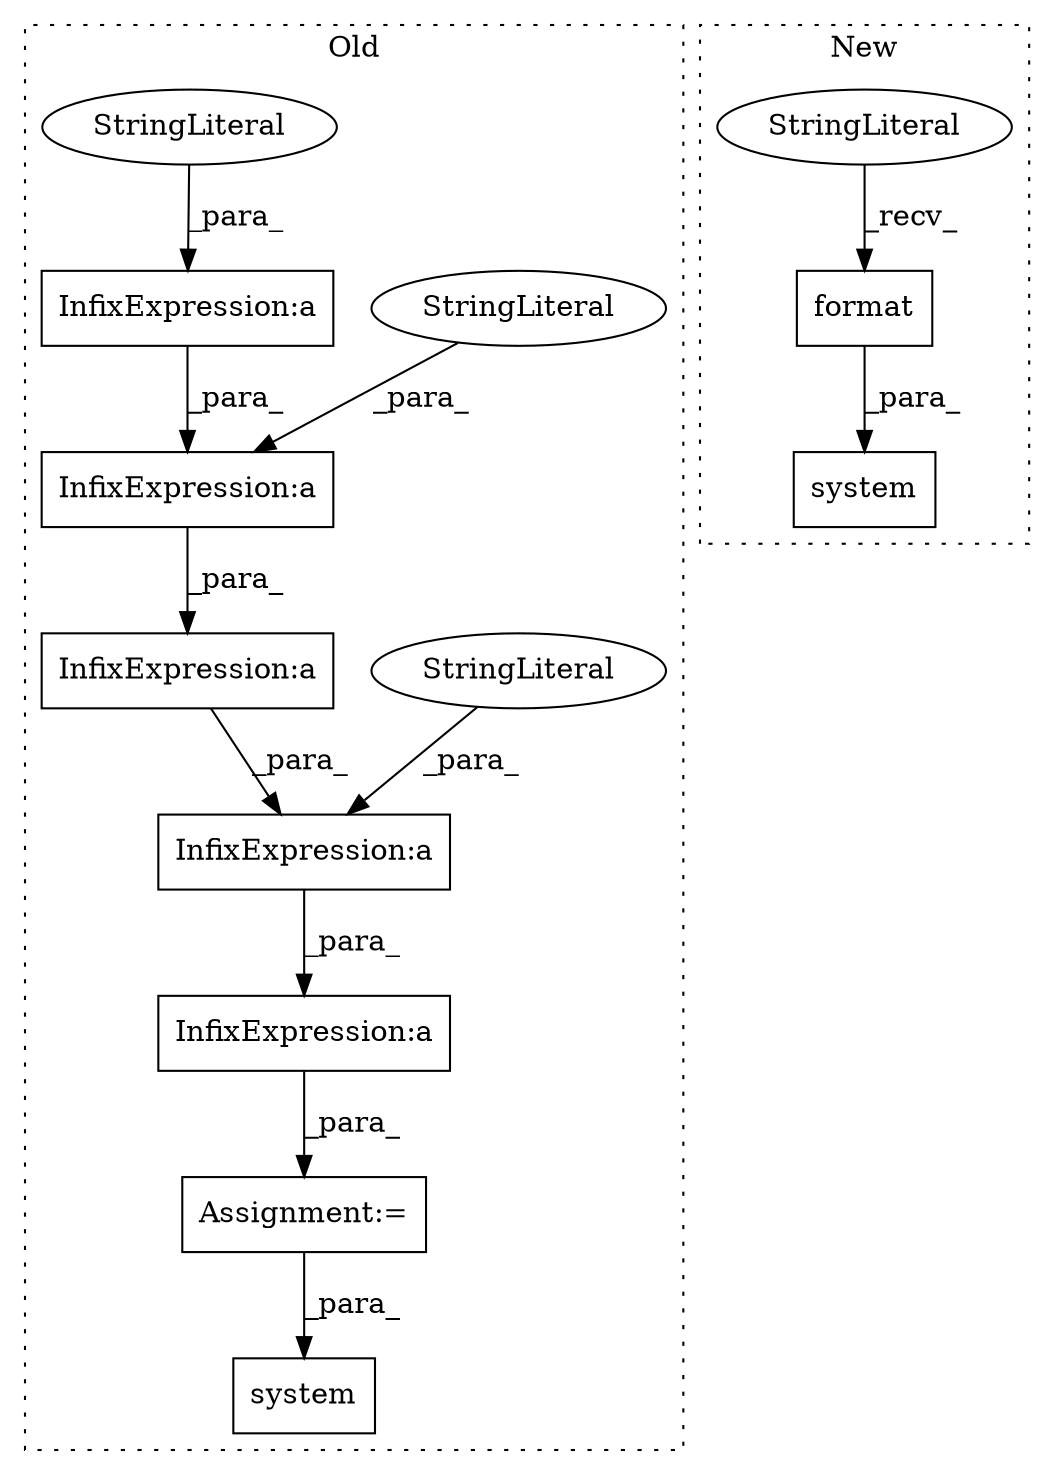 digraph G {
subgraph cluster0 {
1 [label="system" a="32" s="35915,35925" l="7,1" shape="box"];
5 [label="InfixExpression:a" a="27" s="35827" l="3" shape="box"];
6 [label="StringLiteral" a="45" s="35830" l="8" shape="ellipse"];
7 [label="InfixExpression:a" a="27" s="35847" l="3" shape="box"];
8 [label="InfixExpression:a" a="27" s="35888" l="3" shape="box"];
9 [label="Assignment:=" a="7" s="35801" l="1" shape="box"];
10 [label="StringLiteral" a="45" s="35850" l="8" shape="ellipse"];
11 [label="InfixExpression:a" a="27" s="35820" l="3" shape="box"];
12 [label="InfixExpression:a" a="27" s="35839" l="3" shape="box"];
13 [label="StringLiteral" a="45" s="35809" l="11" shape="ellipse"];
label = "Old";
style="dotted";
}
subgraph cluster1 {
2 [label="format" a="32" s="34930,34972" l="7,1" shape="box"];
3 [label="StringLiteral" a="45" s="34892" l="37" shape="ellipse"];
4 [label="system" a="32" s="34885,34973" l="7,1" shape="box"];
label = "New";
style="dotted";
}
2 -> 4 [label="_para_"];
3 -> 2 [label="_recv_"];
5 -> 12 [label="_para_"];
6 -> 5 [label="_para_"];
7 -> 8 [label="_para_"];
8 -> 9 [label="_para_"];
9 -> 1 [label="_para_"];
10 -> 7 [label="_para_"];
11 -> 5 [label="_para_"];
12 -> 7 [label="_para_"];
13 -> 11 [label="_para_"];
}